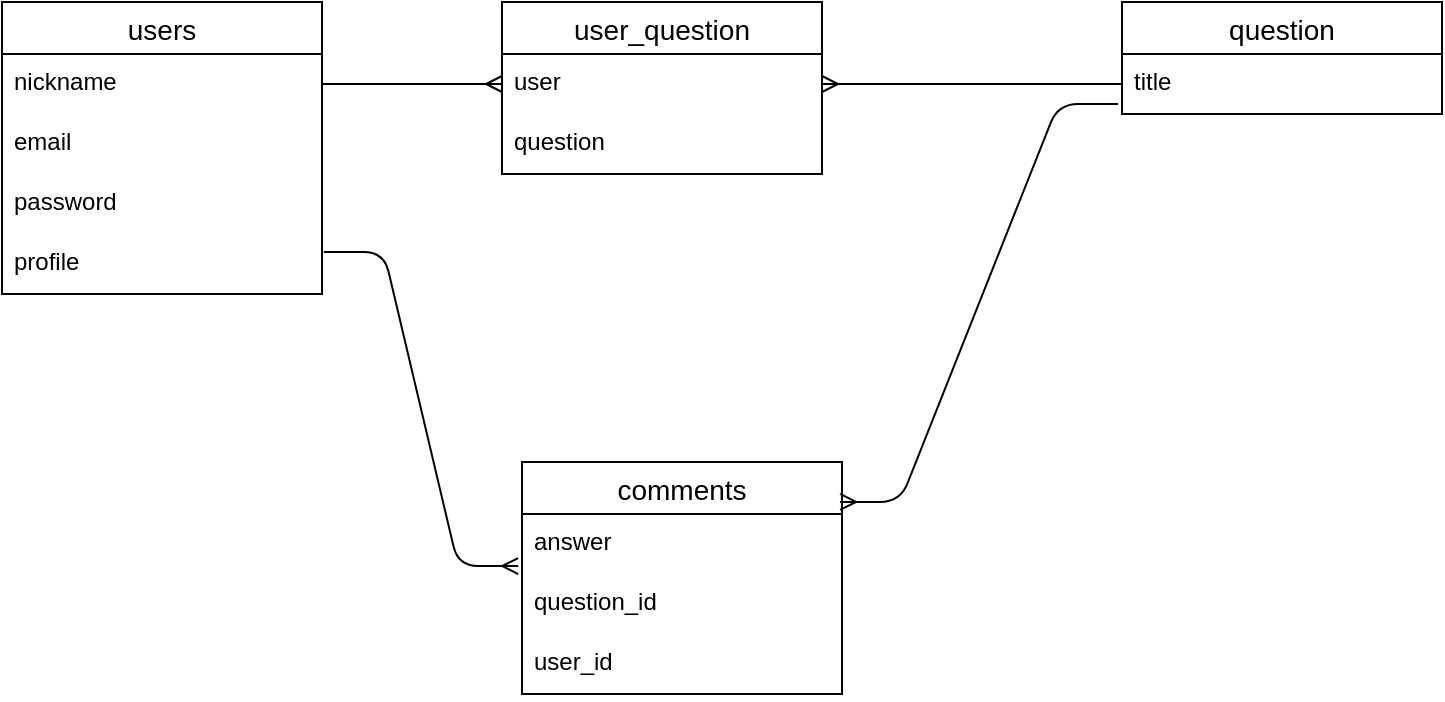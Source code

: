 <mxfile>
    <diagram id="FOlJOKjtzKAVMHVsgnnb" name="ページ1">
        <mxGraphModel dx="699" dy="573" grid="1" gridSize="10" guides="1" tooltips="1" connect="1" arrows="1" fold="1" page="1" pageScale="1" pageWidth="850" pageHeight="1100" math="0" shadow="0">
            <root>
                <mxCell id="0"/>
                <mxCell id="1" parent="0"/>
                <mxCell id="2" value="users" style="swimlane;fontStyle=0;childLayout=stackLayout;horizontal=1;startSize=26;horizontalStack=0;resizeParent=1;resizeParentMax=0;resizeLast=0;collapsible=1;marginBottom=0;align=center;fontSize=14;" vertex="1" parent="1">
                    <mxGeometry x="30" y="60" width="160" height="146" as="geometry"/>
                </mxCell>
                <mxCell id="3" value="nickname" style="text;strokeColor=none;fillColor=none;spacingLeft=4;spacingRight=4;overflow=hidden;rotatable=0;points=[[0,0.5],[1,0.5]];portConstraint=eastwest;fontSize=12;" vertex="1" parent="2">
                    <mxGeometry y="26" width="160" height="30" as="geometry"/>
                </mxCell>
                <mxCell id="5" value="email" style="text;strokeColor=none;fillColor=none;spacingLeft=4;spacingRight=4;overflow=hidden;rotatable=0;points=[[0,0.5],[1,0.5]];portConstraint=eastwest;fontSize=12;" vertex="1" parent="2">
                    <mxGeometry y="56" width="160" height="30" as="geometry"/>
                </mxCell>
                <mxCell id="19" value="password" style="text;strokeColor=none;fillColor=none;spacingLeft=4;spacingRight=4;overflow=hidden;rotatable=0;points=[[0,0.5],[1,0.5]];portConstraint=eastwest;fontSize=12;" vertex="1" parent="2">
                    <mxGeometry y="86" width="160" height="30" as="geometry"/>
                </mxCell>
                <mxCell id="20" value="profile" style="text;strokeColor=none;fillColor=none;spacingLeft=4;spacingRight=4;overflow=hidden;rotatable=0;points=[[0,0.5],[1,0.5]];portConstraint=eastwest;fontSize=12;" vertex="1" parent="2">
                    <mxGeometry y="116" width="160" height="30" as="geometry"/>
                </mxCell>
                <mxCell id="6" value="user_question" style="swimlane;fontStyle=0;childLayout=stackLayout;horizontal=1;startSize=26;horizontalStack=0;resizeParent=1;resizeParentMax=0;resizeLast=0;collapsible=1;marginBottom=0;align=center;fontSize=14;" vertex="1" parent="1">
                    <mxGeometry x="280" y="60" width="160" height="86" as="geometry"/>
                </mxCell>
                <mxCell id="8" value="user" style="text;strokeColor=none;fillColor=none;spacingLeft=4;spacingRight=4;overflow=hidden;rotatable=0;points=[[0,0.5],[1,0.5]];portConstraint=eastwest;fontSize=12;" vertex="1" parent="6">
                    <mxGeometry y="26" width="160" height="30" as="geometry"/>
                </mxCell>
                <mxCell id="9" value="question" style="text;strokeColor=none;fillColor=none;spacingLeft=4;spacingRight=4;overflow=hidden;rotatable=0;points=[[0,0.5],[1,0.5]];portConstraint=eastwest;fontSize=12;" vertex="1" parent="6">
                    <mxGeometry y="56" width="160" height="30" as="geometry"/>
                </mxCell>
                <mxCell id="10" value="question" style="swimlane;fontStyle=0;childLayout=stackLayout;horizontal=1;startSize=26;horizontalStack=0;resizeParent=1;resizeParentMax=0;resizeLast=0;collapsible=1;marginBottom=0;align=center;fontSize=14;" vertex="1" parent="1">
                    <mxGeometry x="590" y="60" width="160" height="56" as="geometry"/>
                </mxCell>
                <mxCell id="11" value="title" style="text;strokeColor=none;fillColor=none;spacingLeft=4;spacingRight=4;overflow=hidden;rotatable=0;points=[[0,0.5],[1,0.5]];portConstraint=eastwest;fontSize=12;" vertex="1" parent="10">
                    <mxGeometry y="26" width="160" height="30" as="geometry"/>
                </mxCell>
                <mxCell id="14" value="comments" style="swimlane;fontStyle=0;childLayout=stackLayout;horizontal=1;startSize=26;horizontalStack=0;resizeParent=1;resizeParentMax=0;resizeLast=0;collapsible=1;marginBottom=0;align=center;fontSize=14;" vertex="1" parent="1">
                    <mxGeometry x="290" y="290" width="160" height="116" as="geometry"/>
                </mxCell>
                <mxCell id="15" value="answer" style="text;strokeColor=none;fillColor=none;spacingLeft=4;spacingRight=4;overflow=hidden;rotatable=0;points=[[0,0.5],[1,0.5]];portConstraint=eastwest;fontSize=12;" vertex="1" parent="14">
                    <mxGeometry y="26" width="160" height="30" as="geometry"/>
                </mxCell>
                <mxCell id="21" value="question_id" style="text;strokeColor=none;fillColor=none;spacingLeft=4;spacingRight=4;overflow=hidden;rotatable=0;points=[[0,0.5],[1,0.5]];portConstraint=eastwest;fontSize=12;" vertex="1" parent="14">
                    <mxGeometry y="56" width="160" height="30" as="geometry"/>
                </mxCell>
                <mxCell id="17" value="user_id" style="text;strokeColor=none;fillColor=none;spacingLeft=4;spacingRight=4;overflow=hidden;rotatable=0;points=[[0,0.5],[1,0.5]];portConstraint=eastwest;fontSize=12;" vertex="1" parent="14">
                    <mxGeometry y="86" width="160" height="30" as="geometry"/>
                </mxCell>
                <mxCell id="22" value="" style="edgeStyle=entityRelationEdgeStyle;fontSize=12;html=1;endArrow=ERmany;exitX=1;exitY=0.5;exitDx=0;exitDy=0;entryX=0;entryY=0.5;entryDx=0;entryDy=0;" edge="1" parent="1" source="3" target="8">
                    <mxGeometry width="100" height="100" relative="1" as="geometry">
                        <mxPoint x="310" y="350" as="sourcePoint"/>
                        <mxPoint x="410" y="250" as="targetPoint"/>
                    </mxGeometry>
                </mxCell>
                <mxCell id="23" value="" style="edgeStyle=entityRelationEdgeStyle;fontSize=12;html=1;endArrow=ERmany;entryX=1;entryY=0.5;entryDx=0;entryDy=0;exitX=0;exitY=0.5;exitDx=0;exitDy=0;" edge="1" parent="1" source="11" target="8">
                    <mxGeometry width="100" height="100" relative="1" as="geometry">
                        <mxPoint x="310" y="350" as="sourcePoint"/>
                        <mxPoint x="410" y="250" as="targetPoint"/>
                    </mxGeometry>
                </mxCell>
                <mxCell id="25" value="" style="edgeStyle=entityRelationEdgeStyle;fontSize=12;html=1;endArrow=ERmany;exitX=1.006;exitY=0.3;exitDx=0;exitDy=0;exitPerimeter=0;entryX=-0.012;entryY=0.867;entryDx=0;entryDy=0;entryPerimeter=0;" edge="1" parent="1" source="20" target="15">
                    <mxGeometry width="100" height="100" relative="1" as="geometry">
                        <mxPoint x="310" y="350" as="sourcePoint"/>
                        <mxPoint x="410" y="250" as="targetPoint"/>
                    </mxGeometry>
                </mxCell>
                <mxCell id="24" value="" style="edgeStyle=entityRelationEdgeStyle;fontSize=12;html=1;endArrow=ERmany;exitX=-0.012;exitY=0.833;exitDx=0;exitDy=0;exitPerimeter=0;entryX=0.994;entryY=0.172;entryDx=0;entryDy=0;entryPerimeter=0;" edge="1" parent="1" source="11" target="14">
                    <mxGeometry width="100" height="100" relative="1" as="geometry">
                        <mxPoint x="350" y="430" as="sourcePoint"/>
                        <mxPoint x="450" y="330" as="targetPoint"/>
                    </mxGeometry>
                </mxCell>
            </root>
        </mxGraphModel>
    </diagram>
</mxfile>